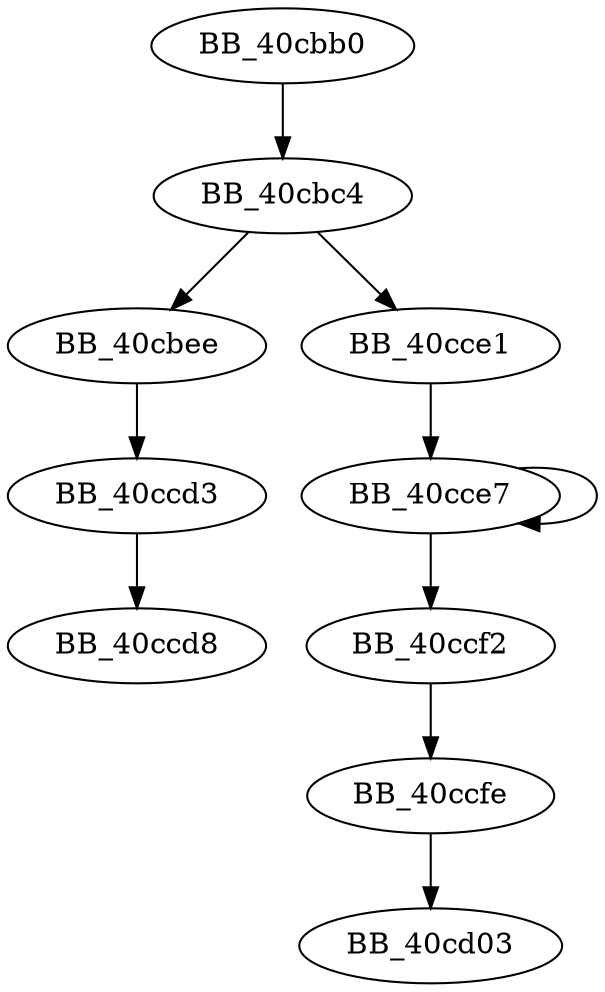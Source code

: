 DiGraph sub_40CBB0{
BB_40cbb0->BB_40cbc4
BB_40cbc4->BB_40cbee
BB_40cbc4->BB_40cce1
BB_40cbee->BB_40ccd3
BB_40ccd3->BB_40ccd8
BB_40cce1->BB_40cce7
BB_40cce7->BB_40cce7
BB_40cce7->BB_40ccf2
BB_40ccf2->BB_40ccfe
BB_40ccfe->BB_40cd03
}
